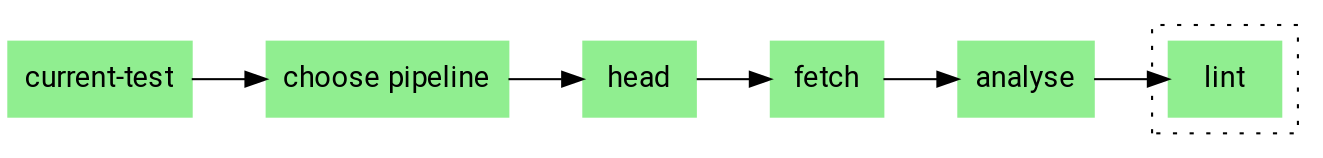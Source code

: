 digraph pipeline {
  graph [fontname="Roboto,sans-serif"]
  node [fontname="Roboto,sans-serif",shape="box"]
  edge [fontname="Roboto,sans-serif"]
  rankdir=LR
  n3 [label="current-test",color="#90ee90",fillcolor="#90ee90",style="filled"]
  n2 [label="choose pipeline",color="#90ee90",fillcolor="#90ee90",style="filled"]
  n9 [label="head",color="#90ee90",fillcolor="#90ee90",style="filled"]
  n8 [label="fetch",color="#90ee90",fillcolor="#90ee90",style="filled"]
  n7 [label="analyse",color="#90ee90",fillcolor="#90ee90",style="filled"]
  subgraph cluster_4 {label=""
  style="dotted"n12 [label="lint",color="#90ee90",fillcolor="#90ee90",style="filled"]
  }
  n7 -> n12
  n8 -> n7
  n9 -> n8
  n2 -> n9
  n3 -> n2
  }
